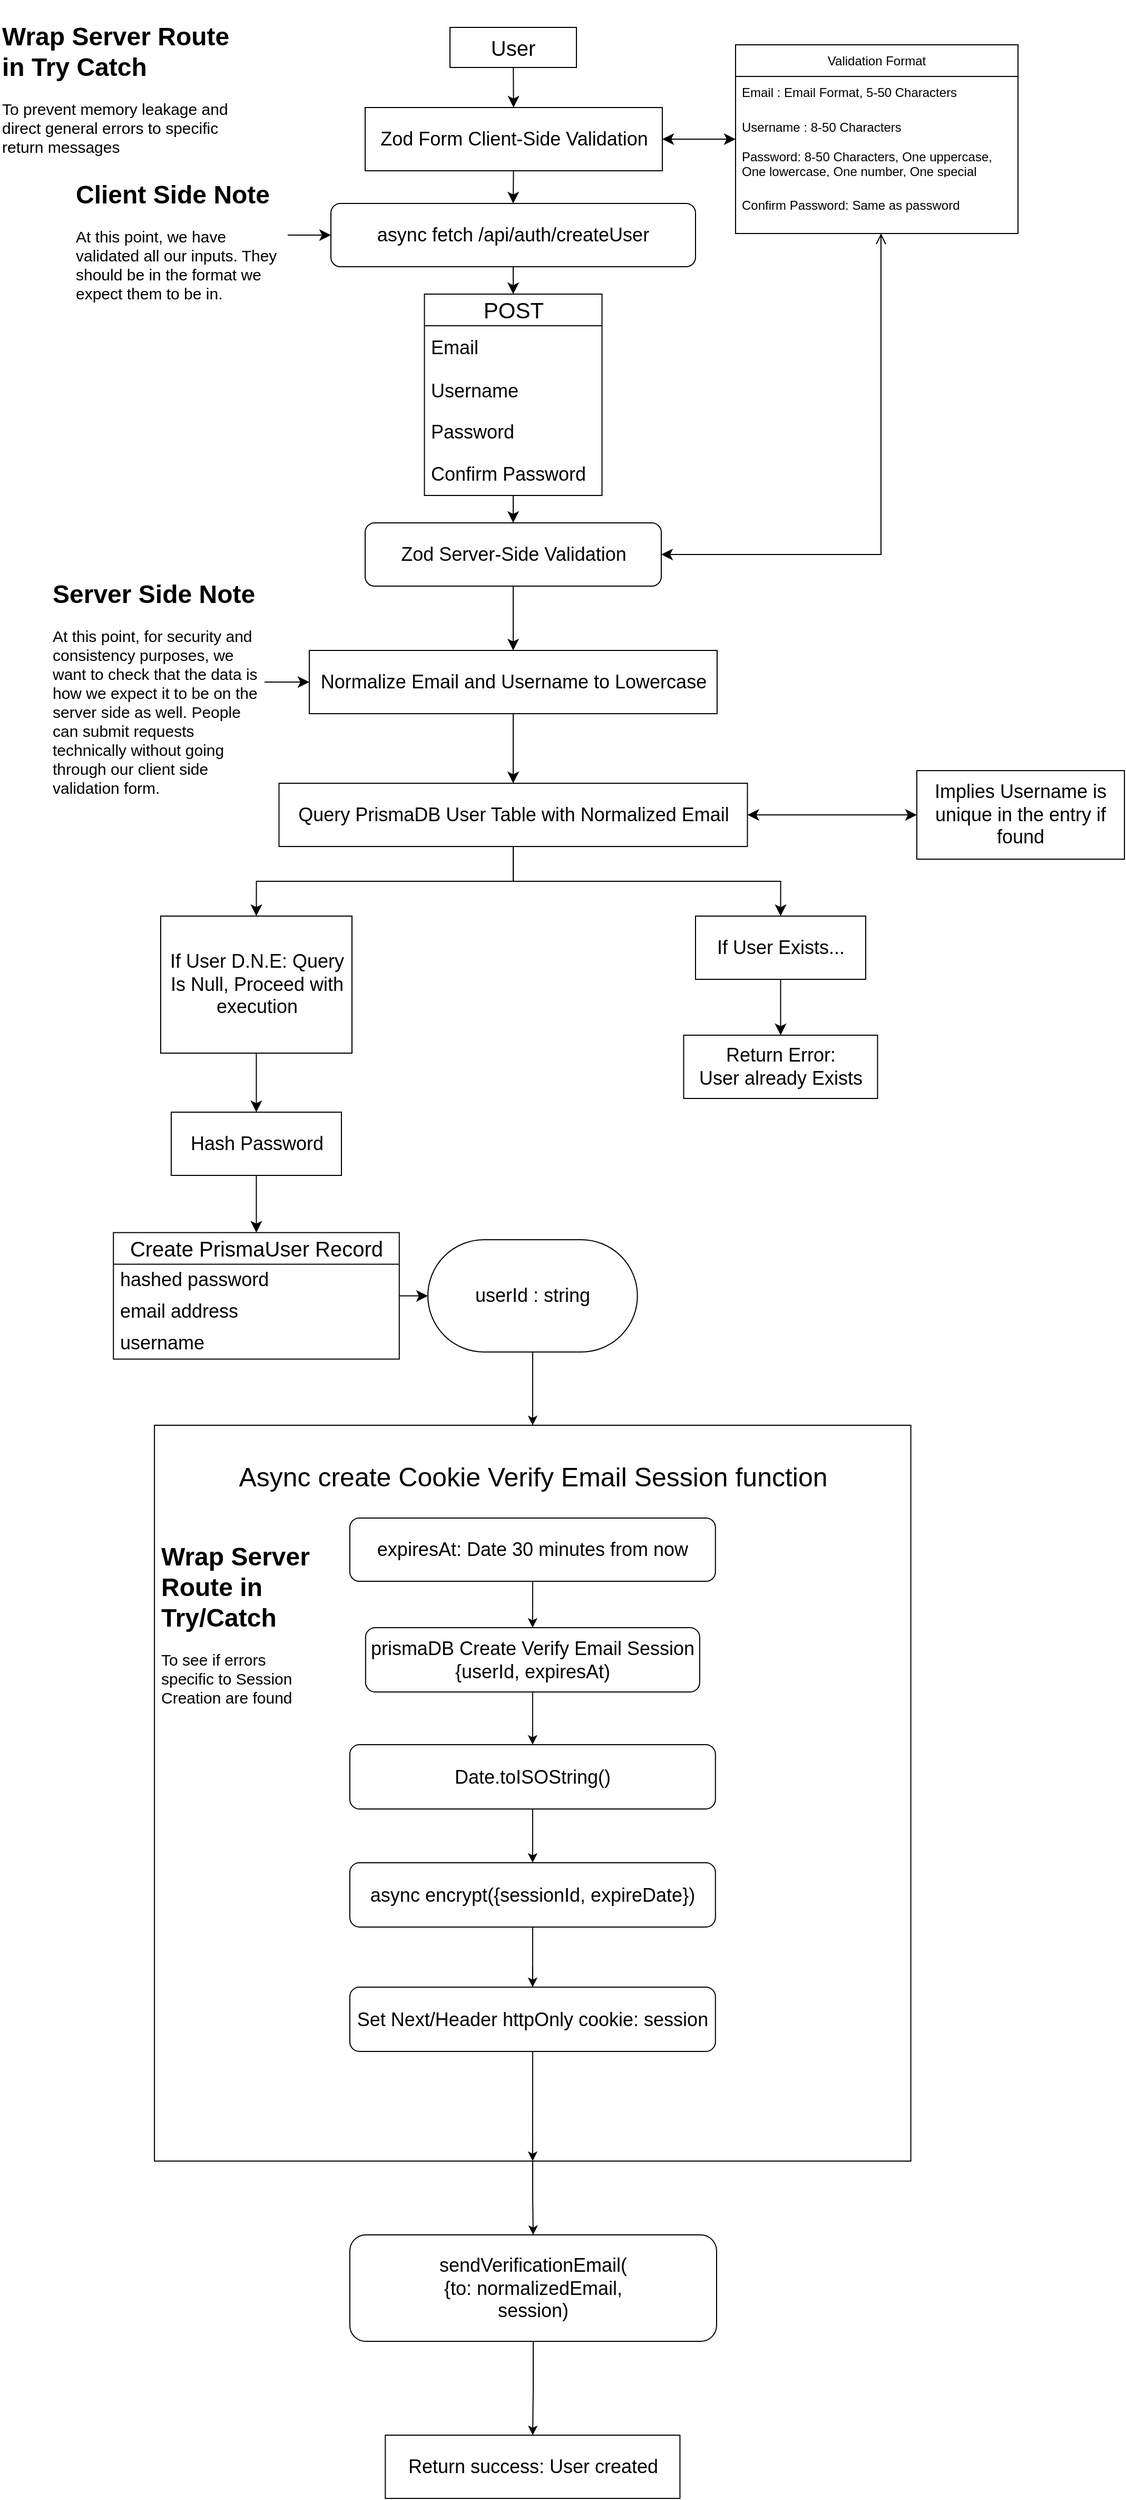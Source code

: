 <mxfile version="24.7.14">
  <diagram name="BasicRoute" id="oriy2QHzV4mwgmDZdDHf">
    <mxGraphModel dx="2868" dy="2348" grid="0" gridSize="10" guides="1" tooltips="1" connect="1" arrows="1" fold="1" page="0" pageScale="1" pageWidth="850" pageHeight="1100" math="0" shadow="0">
      <root>
        <mxCell id="0" />
        <mxCell id="1" parent="0" />
        <mxCell id="Q9f4cYTGOc799VG7EVIt-62" value="" style="edgeStyle=none;curved=1;rounded=0;orthogonalLoop=1;jettySize=auto;html=1;fontSize=12;startSize=8;endSize=8;" parent="1" source="Q9f4cYTGOc799VG7EVIt-3" target="Q9f4cYTGOc799VG7EVIt-59" edge="1">
          <mxGeometry relative="1" as="geometry" />
        </mxCell>
        <mxCell id="Q9f4cYTGOc799VG7EVIt-3" value="&lt;div&gt;User&lt;/div&gt;" style="rounded=0;whiteSpace=wrap;html=1;fontSize=20;" parent="1" vertex="1">
          <mxGeometry x="478" y="-498" width="120" height="38" as="geometry" />
        </mxCell>
        <mxCell id="Q9f4cYTGOc799VG7EVIt-64" value="" style="edgeStyle=none;curved=1;rounded=0;orthogonalLoop=1;jettySize=auto;html=1;fontSize=12;startSize=8;endSize=8;entryX=0.5;entryY=0;entryDx=0;entryDy=0;" parent="1" source="Q9f4cYTGOc799VG7EVIt-6" target="Q9f4cYTGOc799VG7EVIt-53" edge="1">
          <mxGeometry relative="1" as="geometry" />
        </mxCell>
        <mxCell id="Q9f4cYTGOc799VG7EVIt-6" value="async fetch /api/auth/createUser" style="rounded=1;whiteSpace=wrap;html=1;fontSize=18;" parent="1" vertex="1">
          <mxGeometry x="365" y="-331" width="346" height="60" as="geometry" />
        </mxCell>
        <mxCell id="Q9f4cYTGOc799VG7EVIt-66" value="" style="edgeStyle=none;curved=1;rounded=0;orthogonalLoop=1;jettySize=auto;html=1;fontSize=12;startSize=8;endSize=8;" parent="1" source="Q9f4cYTGOc799VG7EVIt-53" target="Q9f4cYTGOc799VG7EVIt-65" edge="1">
          <mxGeometry relative="1" as="geometry" />
        </mxCell>
        <mxCell id="Q9f4cYTGOc799VG7EVIt-53" value="&lt;font style=&quot;font-size: 21px;&quot;&gt;POST&lt;/font&gt;" style="swimlane;fontStyle=0;childLayout=stackLayout;horizontal=1;startSize=30;horizontalStack=0;resizeParent=1;resizeParentMax=0;resizeLast=0;collapsible=1;marginBottom=0;whiteSpace=wrap;html=1;fillColor=none;fixedWidth=0;resizeWidth=1;resizeHeight=1;" parent="1" vertex="1">
          <mxGeometry x="453.75" y="-245" width="168.5" height="191" as="geometry" />
        </mxCell>
        <mxCell id="Q9f4cYTGOc799VG7EVIt-54" value="&lt;div style=&quot;font-size: 18px;&quot;&gt;&lt;font style=&quot;font-size: 18px;&quot;&gt;Email&lt;/font&gt;&lt;/div&gt;" style="text;strokeColor=none;fillColor=none;align=left;verticalAlign=middle;spacingLeft=4;spacingRight=4;overflow=hidden;points=[[0,0.5],[1,0.5]];portConstraint=eastwest;rotatable=0;whiteSpace=wrap;html=1;fontSize=18;" parent="Q9f4cYTGOc799VG7EVIt-53" vertex="1">
          <mxGeometry y="30" width="168.5" height="42" as="geometry" />
        </mxCell>
        <mxCell id="Q9f4cYTGOc799VG7EVIt-55" value="&lt;font style=&quot;font-size: 18px;&quot;&gt;Username&lt;/font&gt;" style="text;strokeColor=none;fillColor=none;align=left;verticalAlign=middle;spacingLeft=4;spacingRight=4;overflow=hidden;points=[[0,0.5],[1,0.5]];portConstraint=eastwest;rotatable=0;whiteSpace=wrap;html=1;fontSize=18;" parent="Q9f4cYTGOc799VG7EVIt-53" vertex="1">
          <mxGeometry y="72" width="168.5" height="39" as="geometry" />
        </mxCell>
        <mxCell id="Q9f4cYTGOc799VG7EVIt-56" value="&lt;font style=&quot;font-size: 18px;&quot;&gt;Password&lt;/font&gt;" style="text;strokeColor=none;fillColor=none;align=left;verticalAlign=middle;spacingLeft=4;spacingRight=4;overflow=hidden;points=[[0,0.5],[1,0.5]];portConstraint=eastwest;rotatable=0;whiteSpace=wrap;html=1;fontSize=18;" parent="Q9f4cYTGOc799VG7EVIt-53" vertex="1">
          <mxGeometry y="111" width="168.5" height="40" as="geometry" />
        </mxCell>
        <mxCell id="Q9f4cYTGOc799VG7EVIt-57" value="Confirm Password" style="text;strokeColor=none;fillColor=none;align=left;verticalAlign=middle;spacingLeft=4;spacingRight=4;overflow=hidden;points=[[0,0.5],[1,0.5]];portConstraint=eastwest;rotatable=0;whiteSpace=wrap;html=1;fontSize=18;" parent="Q9f4cYTGOc799VG7EVIt-53" vertex="1">
          <mxGeometry y="151" width="168.5" height="40" as="geometry" />
        </mxCell>
        <mxCell id="Q9f4cYTGOc799VG7EVIt-63" value="" style="edgeStyle=none;curved=1;rounded=0;orthogonalLoop=1;jettySize=auto;html=1;fontSize=12;startSize=8;endSize=8;entryX=0.5;entryY=0;entryDx=0;entryDy=0;" parent="1" source="Q9f4cYTGOc799VG7EVIt-59" target="Q9f4cYTGOc799VG7EVIt-6" edge="1">
          <mxGeometry relative="1" as="geometry" />
        </mxCell>
        <mxCell id="Q9f4cYTGOc799VG7EVIt-59" value="Zod Form Client-Side Validation" style="rounded=0;whiteSpace=wrap;html=1;fontSize=18;" parent="1" vertex="1">
          <mxGeometry x="397.5" y="-422" width="282" height="60" as="geometry" />
        </mxCell>
        <mxCell id="Q9f4cYTGOc799VG7EVIt-68" value="" style="edgeStyle=none;curved=1;rounded=0;orthogonalLoop=1;jettySize=auto;html=1;fontSize=12;startSize=8;endSize=8;" parent="1" source="Q9f4cYTGOc799VG7EVIt-65" target="Q9f4cYTGOc799VG7EVIt-67" edge="1">
          <mxGeometry relative="1" as="geometry" />
        </mxCell>
        <mxCell id="Q9f4cYTGOc799VG7EVIt-65" value="Zod Server-Side Validation" style="rounded=1;whiteSpace=wrap;html=1;fontSize=18;" parent="1" vertex="1">
          <mxGeometry x="397.5" y="-28" width="281" height="60" as="geometry" />
        </mxCell>
        <mxCell id="Q9f4cYTGOc799VG7EVIt-95" value="" style="edgeStyle=none;curved=1;rounded=0;orthogonalLoop=1;jettySize=auto;html=1;fontSize=12;startSize=8;endSize=8;" parent="1" source="Q9f4cYTGOc799VG7EVIt-67" target="Q9f4cYTGOc799VG7EVIt-94" edge="1">
          <mxGeometry relative="1" as="geometry" />
        </mxCell>
        <mxCell id="Q9f4cYTGOc799VG7EVIt-67" value="Normalize Email and Username to Lowercase" style="rounded=0;whiteSpace=wrap;html=1;fontSize=18;" parent="1" vertex="1">
          <mxGeometry x="344.5" y="93" width="387" height="60" as="geometry" />
        </mxCell>
        <mxCell id="Q9f4cYTGOc799VG7EVIt-90" style="edgeStyle=none;curved=1;rounded=0;orthogonalLoop=1;jettySize=auto;html=1;exitX=1;exitY=0.5;exitDx=0;exitDy=0;entryX=0;entryY=0.5;entryDx=0;entryDy=0;fontSize=12;startSize=8;endSize=8;" parent="1" source="Q9f4cYTGOc799VG7EVIt-70" target="Q9f4cYTGOc799VG7EVIt-6" edge="1">
          <mxGeometry relative="1" as="geometry" />
        </mxCell>
        <mxCell id="Q9f4cYTGOc799VG7EVIt-70" value="&lt;br&gt;&lt;h1 style=&quot;margin-top: 0px;&quot;&gt;Client Side Note&lt;br&gt;&lt;/h1&gt;&lt;p&gt;&lt;font style=&quot;font-size: 15px;&quot;&gt;At this point, we have validated all our inputs. They should be in the format we expect them to be in.&lt;/font&gt;&lt;/p&gt;" style="text;html=1;whiteSpace=wrap;overflow=hidden;rounded=0;" parent="1" vertex="1">
          <mxGeometry x="121" y="-374.5" width="203" height="147" as="geometry" />
        </mxCell>
        <mxCell id="Q9f4cYTGOc799VG7EVIt-102" style="edgeStyle=none;curved=1;rounded=0;orthogonalLoop=1;jettySize=auto;html=1;entryX=1;entryY=0.5;entryDx=0;entryDy=0;fontSize=12;startSize=8;endSize=8;startArrow=classic;startFill=1;" parent="1" source="Q9f4cYTGOc799VG7EVIt-77" target="Q9f4cYTGOc799VG7EVIt-59" edge="1">
          <mxGeometry relative="1" as="geometry" />
        </mxCell>
        <mxCell id="Q9f4cYTGOc799VG7EVIt-103" style="edgeStyle=orthogonalEdgeStyle;rounded=0;orthogonalLoop=1;jettySize=auto;html=1;entryX=1;entryY=0.5;entryDx=0;entryDy=0;fontSize=12;startSize=8;endSize=8;startArrow=open;startFill=0;" parent="1" source="Q9f4cYTGOc799VG7EVIt-77" target="Q9f4cYTGOc799VG7EVIt-65" edge="1">
          <mxGeometry relative="1" as="geometry">
            <Array as="points">
              <mxPoint x="887" y="2" />
            </Array>
          </mxGeometry>
        </mxCell>
        <mxCell id="Q9f4cYTGOc799VG7EVIt-77" value="Validation Format" style="swimlane;fontStyle=0;childLayout=stackLayout;horizontal=1;startSize=30;horizontalStack=0;resizeParent=1;resizeParentMax=0;resizeLast=0;collapsible=1;marginBottom=0;whiteSpace=wrap;html=1;fillColor=none;fixedWidth=0;resizeWidth=1;resizeHeight=1;" parent="1" vertex="1">
          <mxGeometry x="749" y="-481.5" width="268" height="179" as="geometry" />
        </mxCell>
        <mxCell id="Q9f4cYTGOc799VG7EVIt-78" value="&lt;div&gt;Email : Email Format, 5-50 Characters&lt;br&gt;&lt;/div&gt;" style="text;strokeColor=none;fillColor=none;align=left;verticalAlign=middle;spacingLeft=4;spacingRight=4;overflow=hidden;points=[[0,0.5],[1,0.5]];portConstraint=eastwest;rotatable=0;whiteSpace=wrap;html=1;" parent="Q9f4cYTGOc799VG7EVIt-77" vertex="1">
          <mxGeometry y="30" width="268" height="30" as="geometry" />
        </mxCell>
        <mxCell id="Q9f4cYTGOc799VG7EVIt-79" value="Username : 8-50 Characters" style="text;strokeColor=none;fillColor=none;align=left;verticalAlign=middle;spacingLeft=4;spacingRight=4;overflow=hidden;points=[[0,0.5],[1,0.5]];portConstraint=eastwest;rotatable=0;whiteSpace=wrap;html=1;" parent="Q9f4cYTGOc799VG7EVIt-77" vertex="1">
          <mxGeometry y="60" width="268" height="36" as="geometry" />
        </mxCell>
        <mxCell id="Q9f4cYTGOc799VG7EVIt-80" value="Password: 8-50 Characters, One uppercase, One lowercase, One number, One special Character" style="text;strokeColor=none;fillColor=none;align=left;verticalAlign=middle;spacingLeft=4;spacingRight=4;overflow=hidden;points=[[0,0.5],[1,0.5]];portConstraint=eastwest;rotatable=0;whiteSpace=wrap;html=1;" parent="Q9f4cYTGOc799VG7EVIt-77" vertex="1">
          <mxGeometry y="96" width="268" height="30" as="geometry" />
        </mxCell>
        <mxCell id="Q9f4cYTGOc799VG7EVIt-81" value="Confirm Password: Same as password" style="text;strokeColor=none;fillColor=none;align=left;verticalAlign=middle;spacingLeft=4;spacingRight=4;overflow=hidden;points=[[0,0.5],[1,0.5]];portConstraint=eastwest;rotatable=0;whiteSpace=wrap;html=1;" parent="Q9f4cYTGOc799VG7EVIt-77" vertex="1">
          <mxGeometry y="126" width="268" height="53" as="geometry" />
        </mxCell>
        <mxCell id="Q9f4cYTGOc799VG7EVIt-92" style="edgeStyle=none;curved=1;rounded=0;orthogonalLoop=1;jettySize=auto;html=1;entryX=0;entryY=0.5;entryDx=0;entryDy=0;fontSize=12;startSize=8;endSize=8;" parent="1" source="Q9f4cYTGOc799VG7EVIt-91" target="Q9f4cYTGOc799VG7EVIt-67" edge="1">
          <mxGeometry relative="1" as="geometry" />
        </mxCell>
        <mxCell id="Q9f4cYTGOc799VG7EVIt-91" value="&lt;br&gt;&lt;h1 style=&quot;margin-top: 0px;&quot;&gt;Server Side Note&lt;br&gt;&lt;/h1&gt;&lt;p&gt;&lt;font style=&quot;font-size: 15px;&quot;&gt;At this point, for security and consistency purposes, we want to check that the data is how we expect it to be on the server side as well. People can submit requests technically without going through our client side validation form.&lt;br&gt;&lt;/font&gt;&lt;/p&gt;" style="text;html=1;whiteSpace=wrap;overflow=hidden;rounded=0;" parent="1" vertex="1">
          <mxGeometry x="99" y="4.75" width="203" height="236.5" as="geometry" />
        </mxCell>
        <mxCell id="Q9f4cYTGOc799VG7EVIt-106" style="rounded=0;orthogonalLoop=1;jettySize=auto;html=1;entryX=0.5;entryY=0;entryDx=0;entryDy=0;fontSize=12;startSize=8;endSize=8;edgeStyle=orthogonalEdgeStyle;" parent="1" source="Q9f4cYTGOc799VG7EVIt-94" target="Q9f4cYTGOc799VG7EVIt-105" edge="1">
          <mxGeometry relative="1" as="geometry" />
        </mxCell>
        <mxCell id="Q9f4cYTGOc799VG7EVIt-114" style="edgeStyle=orthogonalEdgeStyle;rounded=0;orthogonalLoop=1;jettySize=auto;html=1;entryX=0.5;entryY=0;entryDx=0;entryDy=0;fontSize=12;startSize=8;endSize=8;" parent="1" source="Q9f4cYTGOc799VG7EVIt-94" target="Q9f4cYTGOc799VG7EVIt-113" edge="1">
          <mxGeometry relative="1" as="geometry" />
        </mxCell>
        <mxCell id="Q9f4cYTGOc799VG7EVIt-94" value="Query PrismaDB User Table with Normalized Email" style="rounded=0;whiteSpace=wrap;html=1;fontSize=18;" parent="1" vertex="1">
          <mxGeometry x="315.75" y="219" width="444.5" height="60" as="geometry" />
        </mxCell>
        <mxCell id="Q9f4cYTGOc799VG7EVIt-141" style="edgeStyle=none;curved=1;rounded=0;orthogonalLoop=1;jettySize=auto;html=1;entryX=0.5;entryY=0;entryDx=0;entryDy=0;fontSize=12;startSize=8;endSize=8;" parent="1" source="Q9f4cYTGOc799VG7EVIt-142" target="Q9f4cYTGOc799VG7EVIt-137" edge="1">
          <mxGeometry relative="1" as="geometry" />
        </mxCell>
        <mxCell id="Q9f4cYTGOc799VG7EVIt-105" value="If User D.N.E: Query Is Null, Proceed with execution" style="rounded=0;whiteSpace=wrap;html=1;fontSize=18;" parent="1" vertex="1">
          <mxGeometry x="203.5" y="345" width="181.5" height="130" as="geometry" />
        </mxCell>
        <mxCell id="Q9f4cYTGOc799VG7EVIt-110" value="&lt;div&gt;Return Error:&lt;/div&gt;&lt;div&gt;User already Exists&lt;br&gt;&lt;/div&gt;" style="rounded=0;whiteSpace=wrap;html=1;fontSize=18;" parent="1" vertex="1">
          <mxGeometry x="699.75" y="458" width="184" height="60" as="geometry" />
        </mxCell>
        <mxCell id="Q9f4cYTGOc799VG7EVIt-130" style="edgeStyle=none;curved=1;rounded=0;orthogonalLoop=1;jettySize=auto;html=1;entryX=0.5;entryY=0;entryDx=0;entryDy=0;fontSize=12;startSize=8;endSize=8;" parent="1" source="Q9f4cYTGOc799VG7EVIt-113" target="Q9f4cYTGOc799VG7EVIt-110" edge="1">
          <mxGeometry relative="1" as="geometry" />
        </mxCell>
        <mxCell id="Q9f4cYTGOc799VG7EVIt-113" value="If User Exists..." style="rounded=0;whiteSpace=wrap;html=1;fontSize=18;" parent="1" vertex="1">
          <mxGeometry x="711" y="345" width="161.5" height="60" as="geometry" />
        </mxCell>
        <mxCell id="Q9f4cYTGOc799VG7EVIt-123" value="&lt;br&gt;&lt;h1 style=&quot;margin-top: 0px;&quot;&gt;Wrap Server Route in Try Catch&lt;br&gt;&lt;/h1&gt;&lt;p&gt;&lt;font style=&quot;font-size: 15px;&quot;&gt;To prevent memory leakage and direct general errors to specific return messages&lt;br&gt;&lt;/font&gt;&lt;/p&gt;" style="text;html=1;whiteSpace=wrap;overflow=hidden;rounded=0;" parent="1" vertex="1">
          <mxGeometry x="51" y="-524" width="218" height="147" as="geometry" />
        </mxCell>
        <mxCell id="Q9f4cYTGOc799VG7EVIt-136" style="rounded=0;orthogonalLoop=1;jettySize=auto;html=1;entryX=1;entryY=0.5;entryDx=0;entryDy=0;fontSize=12;startSize=8;endSize=8;startArrow=classic;startFill=1;" parent="1" source="Q9f4cYTGOc799VG7EVIt-135" target="Q9f4cYTGOc799VG7EVIt-94" edge="1">
          <mxGeometry relative="1" as="geometry" />
        </mxCell>
        <mxCell id="Q9f4cYTGOc799VG7EVIt-135" value="Implies Username is unique in the entry if found" style="rounded=0;whiteSpace=wrap;html=1;fontSize=18;" parent="1" vertex="1">
          <mxGeometry x="921" y="207" width="197" height="84" as="geometry" />
        </mxCell>
        <mxCell id="Q9f4cYTGOc799VG7EVIt-147" style="edgeStyle=orthogonalEdgeStyle;rounded=0;orthogonalLoop=1;jettySize=auto;html=1;fontSize=12;startSize=8;endSize=8;" parent="1" source="Q9f4cYTGOc799VG7EVIt-137" target="bUxdFXZ3dO_KZALW6KPo-4" edge="1">
          <mxGeometry relative="1" as="geometry" />
        </mxCell>
        <mxCell id="Q9f4cYTGOc799VG7EVIt-137" value="Create PrismaUser Record" style="swimlane;fontStyle=0;childLayout=stackLayout;horizontal=1;startSize=30;horizontalStack=0;resizeParent=1;resizeParentMax=0;resizeLast=0;collapsible=1;marginBottom=0;whiteSpace=wrap;html=1;fontSize=20;" parent="1" vertex="1">
          <mxGeometry x="158.63" y="645.25" width="271.25" height="120" as="geometry" />
        </mxCell>
        <mxCell id="Q9f4cYTGOc799VG7EVIt-138" value="hashed password" style="text;strokeColor=none;fillColor=none;align=left;verticalAlign=middle;spacingLeft=4;spacingRight=4;overflow=hidden;points=[[0,0.5],[1,0.5]];portConstraint=eastwest;rotatable=0;whiteSpace=wrap;html=1;fontSize=18;" parent="Q9f4cYTGOc799VG7EVIt-137" vertex="1">
          <mxGeometry y="30" width="271.25" height="30" as="geometry" />
        </mxCell>
        <mxCell id="Q9f4cYTGOc799VG7EVIt-139" value="email address" style="text;strokeColor=none;fillColor=none;align=left;verticalAlign=middle;spacingLeft=4;spacingRight=4;overflow=hidden;points=[[0,0.5],[1,0.5]];portConstraint=eastwest;rotatable=0;whiteSpace=wrap;html=1;fontSize=18;" parent="Q9f4cYTGOc799VG7EVIt-137" vertex="1">
          <mxGeometry y="60" width="271.25" height="30" as="geometry" />
        </mxCell>
        <mxCell id="Q9f4cYTGOc799VG7EVIt-140" value="username" style="text;strokeColor=none;fillColor=none;align=left;verticalAlign=middle;spacingLeft=4;spacingRight=4;overflow=hidden;points=[[0,0.5],[1,0.5]];portConstraint=eastwest;rotatable=0;whiteSpace=wrap;html=1;fontSize=18;" parent="Q9f4cYTGOc799VG7EVIt-137" vertex="1">
          <mxGeometry y="90" width="271.25" height="30" as="geometry" />
        </mxCell>
        <mxCell id="Q9f4cYTGOc799VG7EVIt-143" value="" style="edgeStyle=none;curved=1;rounded=0;orthogonalLoop=1;jettySize=auto;html=1;entryX=0.5;entryY=0;entryDx=0;entryDy=0;fontSize=12;startSize=8;endSize=8;" parent="1" source="Q9f4cYTGOc799VG7EVIt-105" target="Q9f4cYTGOc799VG7EVIt-142" edge="1">
          <mxGeometry relative="1" as="geometry">
            <mxPoint x="294" y="475" as="sourcePoint" />
            <mxPoint x="294" y="581" as="targetPoint" />
          </mxGeometry>
        </mxCell>
        <mxCell id="Q9f4cYTGOc799VG7EVIt-142" value="Hash Password" style="rounded=0;whiteSpace=wrap;html=1;fontSize=18;" parent="1" vertex="1">
          <mxGeometry x="213.5" y="531" width="161.5" height="60" as="geometry" />
        </mxCell>
        <mxCell id="bUxdFXZ3dO_KZALW6KPo-29" style="edgeStyle=orthogonalEdgeStyle;rounded=0;orthogonalLoop=1;jettySize=auto;html=1;entryX=0.5;entryY=0;entryDx=0;entryDy=0;" edge="1" parent="1" source="Q9f4cYTGOc799VG7EVIt-146" target="bUxdFXZ3dO_KZALW6KPo-28">
          <mxGeometry relative="1" as="geometry" />
        </mxCell>
        <mxCell id="Q9f4cYTGOc799VG7EVIt-146" value="&lt;div&gt;Async create Cookie Verify Email Session function&lt;/div&gt;&lt;div&gt;&lt;br&gt;&lt;/div&gt;&lt;div&gt;&lt;br&gt;&lt;/div&gt;" style="rounded=0;whiteSpace=wrap;html=1;fontSize=25;align=center;horizontal=1;verticalAlign=top;spacingTop=27;" parent="1" vertex="1">
          <mxGeometry x="197.56" y="828" width="717.75" height="698" as="geometry" />
        </mxCell>
        <mxCell id="bUxdFXZ3dO_KZALW6KPo-2" value="&lt;br&gt;&lt;h1 style=&quot;margin-top: 0px;&quot;&gt;Wrap Server Route in Try/Catch&lt;br&gt;&lt;/h1&gt;&lt;p&gt;&lt;font style=&quot;font-size: 15px;&quot;&gt;To see if errors specific to Session Creation are found&lt;br&gt;&lt;/font&gt;&lt;/p&gt;" style="text;html=1;whiteSpace=wrap;overflow=hidden;rounded=0;" vertex="1" parent="1">
          <mxGeometry x="202" y="917.5" width="155" height="213.5" as="geometry" />
        </mxCell>
        <mxCell id="bUxdFXZ3dO_KZALW6KPo-7" style="edgeStyle=orthogonalEdgeStyle;rounded=0;orthogonalLoop=1;jettySize=auto;html=1;entryX=0.5;entryY=0;entryDx=0;entryDy=0;" edge="1" parent="1" source="bUxdFXZ3dO_KZALW6KPo-4" target="Q9f4cYTGOc799VG7EVIt-146">
          <mxGeometry relative="1" as="geometry" />
        </mxCell>
        <mxCell id="bUxdFXZ3dO_KZALW6KPo-4" value="userId : string" style="rounded=1;whiteSpace=wrap;html=1;rotation=0;fontSize=18;arcSize=50;" vertex="1" parent="1">
          <mxGeometry x="457" y="652" width="198.87" height="106.5" as="geometry" />
        </mxCell>
        <mxCell id="bUxdFXZ3dO_KZALW6KPo-15" style="edgeStyle=orthogonalEdgeStyle;rounded=0;orthogonalLoop=1;jettySize=auto;html=1;entryX=0.5;entryY=0;entryDx=0;entryDy=0;" edge="1" parent="1" source="bUxdFXZ3dO_KZALW6KPo-8" target="bUxdFXZ3dO_KZALW6KPo-14">
          <mxGeometry relative="1" as="geometry" />
        </mxCell>
        <mxCell id="bUxdFXZ3dO_KZALW6KPo-8" value="&lt;div&gt;prismaDB Create Verify Email Session&lt;/div&gt;&lt;div&gt;{userId, expiresAt)&lt;br&gt;&lt;/div&gt;" style="rounded=1;whiteSpace=wrap;html=1;fontSize=18;" vertex="1" parent="1">
          <mxGeometry x="397.92" y="1020" width="317.04" height="61" as="geometry" />
        </mxCell>
        <mxCell id="bUxdFXZ3dO_KZALW6KPo-13" value="" style="edgeStyle=orthogonalEdgeStyle;rounded=0;orthogonalLoop=1;jettySize=auto;html=1;" edge="1" parent="1" source="bUxdFXZ3dO_KZALW6KPo-12" target="bUxdFXZ3dO_KZALW6KPo-8">
          <mxGeometry relative="1" as="geometry" />
        </mxCell>
        <mxCell id="bUxdFXZ3dO_KZALW6KPo-12" value="expiresAt: Date 30 minutes from now" style="rounded=1;whiteSpace=wrap;html=1;fontSize=18;" vertex="1" parent="1">
          <mxGeometry x="382.96" y="916" width="346.94" height="60" as="geometry" />
        </mxCell>
        <mxCell id="bUxdFXZ3dO_KZALW6KPo-18" style="edgeStyle=orthogonalEdgeStyle;rounded=0;orthogonalLoop=1;jettySize=auto;html=1;entryX=0.5;entryY=0;entryDx=0;entryDy=0;" edge="1" parent="1" source="bUxdFXZ3dO_KZALW6KPo-14" target="bUxdFXZ3dO_KZALW6KPo-16">
          <mxGeometry relative="1" as="geometry" />
        </mxCell>
        <mxCell id="bUxdFXZ3dO_KZALW6KPo-14" value="Date.toISOString()" style="rounded=1;whiteSpace=wrap;html=1;fontSize=18;" vertex="1" parent="1">
          <mxGeometry x="382.96" y="1131" width="346.94" height="61" as="geometry" />
        </mxCell>
        <mxCell id="bUxdFXZ3dO_KZALW6KPo-23" style="edgeStyle=orthogonalEdgeStyle;rounded=0;orthogonalLoop=1;jettySize=auto;html=1;entryX=0.5;entryY=0;entryDx=0;entryDy=0;" edge="1" parent="1" source="bUxdFXZ3dO_KZALW6KPo-16" target="bUxdFXZ3dO_KZALW6KPo-19">
          <mxGeometry relative="1" as="geometry" />
        </mxCell>
        <mxCell id="bUxdFXZ3dO_KZALW6KPo-16" value="async encrypt({sessionId, expireDate})" style="rounded=1;whiteSpace=wrap;html=1;fontSize=18;" vertex="1" parent="1">
          <mxGeometry x="382.96" y="1243" width="346.94" height="61" as="geometry" />
        </mxCell>
        <mxCell id="bUxdFXZ3dO_KZALW6KPo-26" style="edgeStyle=orthogonalEdgeStyle;rounded=0;orthogonalLoop=1;jettySize=auto;html=1;entryX=0.5;entryY=1;entryDx=0;entryDy=0;" edge="1" parent="1" source="bUxdFXZ3dO_KZALW6KPo-19" target="Q9f4cYTGOc799VG7EVIt-146">
          <mxGeometry relative="1" as="geometry" />
        </mxCell>
        <mxCell id="bUxdFXZ3dO_KZALW6KPo-19" value="Set Next/Header httpOnly cookie: session" style="rounded=1;whiteSpace=wrap;html=1;fontSize=18;" vertex="1" parent="1">
          <mxGeometry x="382.96" y="1361" width="346.94" height="61" as="geometry" />
        </mxCell>
        <mxCell id="bUxdFXZ3dO_KZALW6KPo-30" style="edgeStyle=orthogonalEdgeStyle;rounded=0;orthogonalLoop=1;jettySize=auto;html=1;" edge="1" parent="1" source="bUxdFXZ3dO_KZALW6KPo-28" target="bUxdFXZ3dO_KZALW6KPo-31">
          <mxGeometry relative="1" as="geometry">
            <mxPoint x="556.985" y="1764.353" as="targetPoint" />
          </mxGeometry>
        </mxCell>
        <mxCell id="bUxdFXZ3dO_KZALW6KPo-28" value="&lt;div&gt;sendVerificationEmail(&lt;/div&gt;&lt;div&gt;{to: normalizedEmail,&lt;/div&gt;&lt;div&gt;session)&lt;/div&gt;" style="rounded=1;whiteSpace=wrap;html=1;fontSize=18;" vertex="1" parent="1">
          <mxGeometry x="382.97" y="1596" width="348.03" height="101" as="geometry" />
        </mxCell>
        <mxCell id="bUxdFXZ3dO_KZALW6KPo-31" value="Return success: User created" style="rounded=0;whiteSpace=wrap;html=1;fontSize=18;" vertex="1" parent="1">
          <mxGeometry x="416.65" y="1786" width="279.57" height="60" as="geometry" />
        </mxCell>
      </root>
    </mxGraphModel>
  </diagram>
</mxfile>
